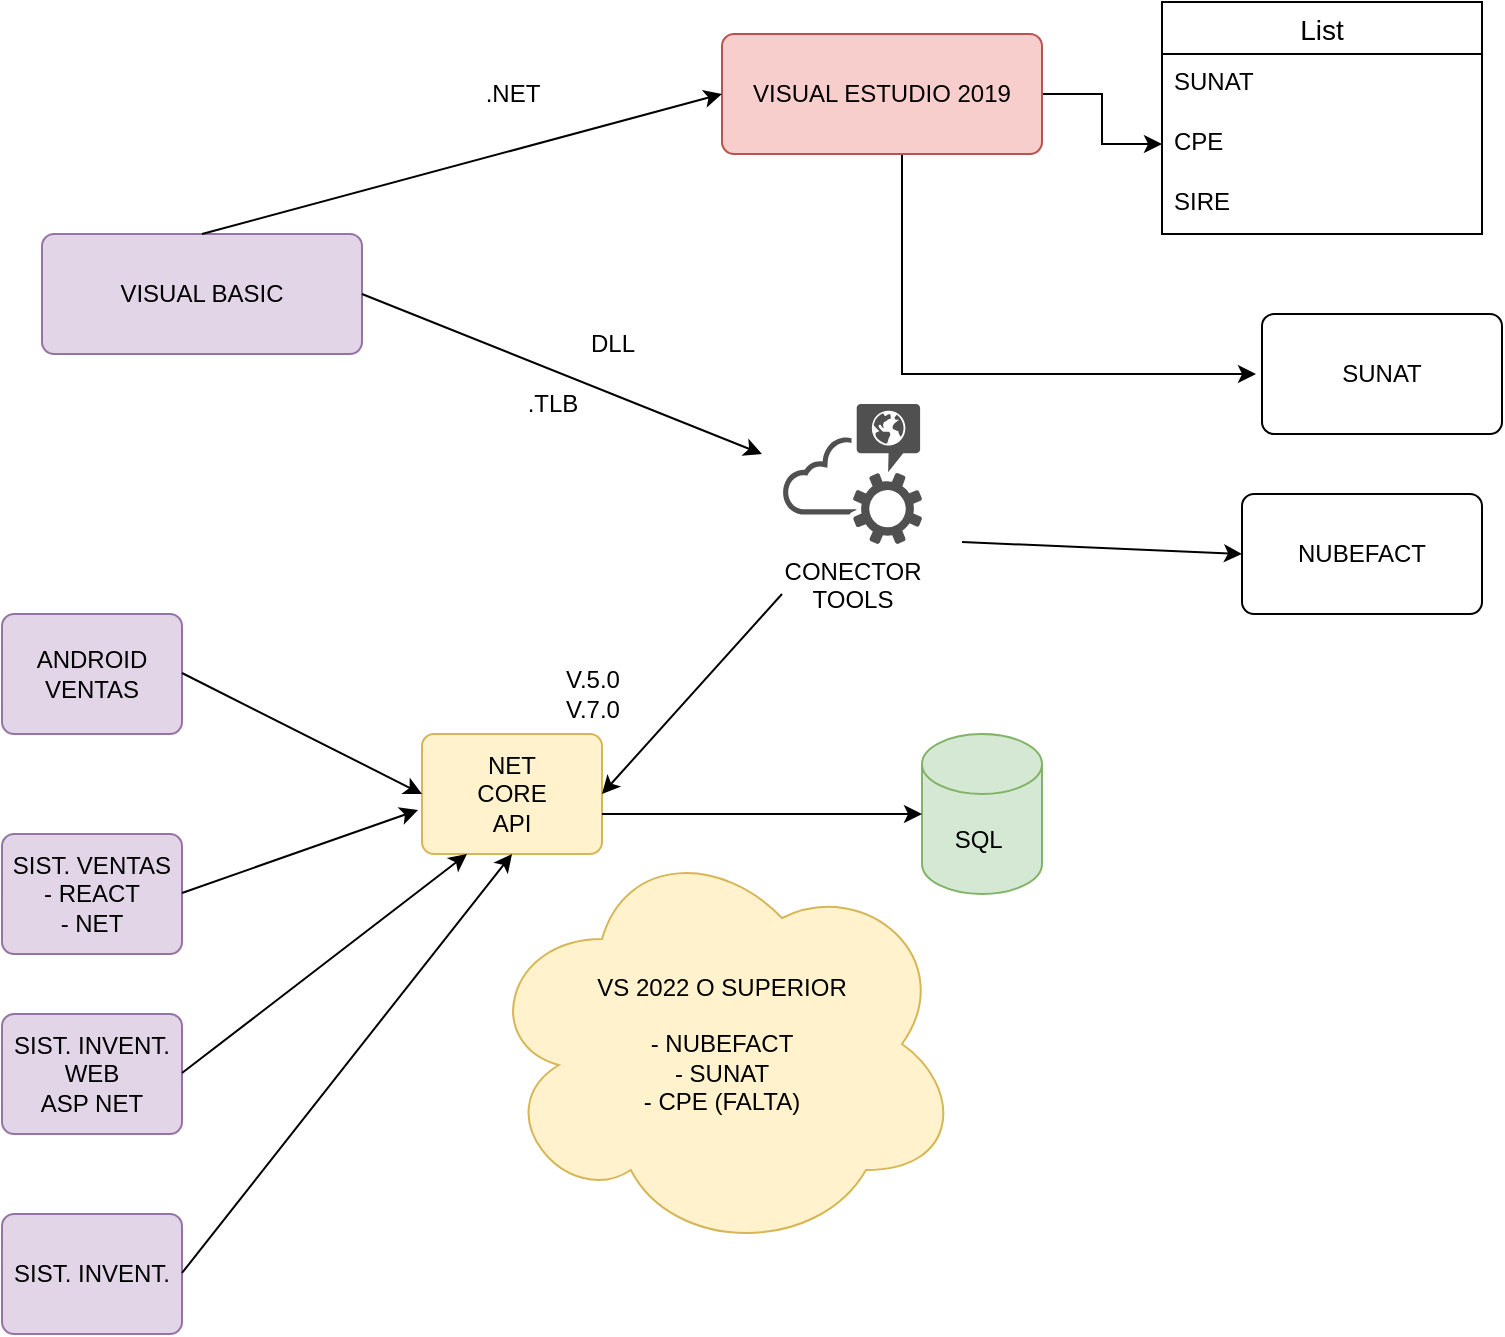 <mxfile version="22.0.3" type="device">
  <diagram name="Página-1" id="rJE9hM9_0mmCCRsIHWBO">
    <mxGraphModel dx="864" dy="516" grid="1" gridSize="10" guides="1" tooltips="1" connect="1" arrows="1" fold="1" page="1" pageScale="1" pageWidth="827" pageHeight="1169" math="0" shadow="0">
      <root>
        <mxCell id="0" />
        <mxCell id="1" parent="0" />
        <mxCell id="ySV2w_Ocx4xFf1f9Jq5G-1" value="SQL&amp;nbsp;" style="shape=cylinder3;whiteSpace=wrap;html=1;boundedLbl=1;backgroundOutline=1;size=15;fillColor=#d5e8d4;strokeColor=#82b366;" parent="1" vertex="1">
          <mxGeometry x="500" y="380" width="60" height="80" as="geometry" />
        </mxCell>
        <mxCell id="46Nfbtz4ScoCF9UXXQHK-2" value="VISUAL BASIC" style="rounded=1;arcSize=10;whiteSpace=wrap;html=1;align=center;fillColor=#e1d5e7;strokeColor=#9673a6;" parent="1" vertex="1">
          <mxGeometry x="60" y="130" width="160" height="60" as="geometry" />
        </mxCell>
        <mxCell id="46Nfbtz4ScoCF9UXXQHK-10" value="" style="edgeStyle=orthogonalEdgeStyle;rounded=0;orthogonalLoop=1;jettySize=auto;html=1;" parent="1" source="46Nfbtz4ScoCF9UXXQHK-3" target="46Nfbtz4ScoCF9UXXQHK-8" edge="1">
          <mxGeometry relative="1" as="geometry" />
        </mxCell>
        <mxCell id="46Nfbtz4ScoCF9UXXQHK-12" value="" style="edgeStyle=orthogonalEdgeStyle;rounded=0;orthogonalLoop=1;jettySize=auto;html=1;" parent="1" edge="1">
          <mxGeometry relative="1" as="geometry">
            <mxPoint x="490" y="60" as="sourcePoint" />
            <mxPoint x="667" y="200" as="targetPoint" />
            <Array as="points">
              <mxPoint x="490" y="200" />
            </Array>
          </mxGeometry>
        </mxCell>
        <mxCell id="46Nfbtz4ScoCF9UXXQHK-3" value="VISUAL ESTUDIO 2019" style="rounded=1;arcSize=10;whiteSpace=wrap;html=1;align=center;fillColor=#f8cecc;strokeColor=#b85450;" parent="1" vertex="1">
          <mxGeometry x="400" y="30" width="160" height="60" as="geometry" />
        </mxCell>
        <mxCell id="46Nfbtz4ScoCF9UXXQHK-6" value="List" style="swimlane;fontStyle=0;childLayout=stackLayout;horizontal=1;startSize=26;horizontalStack=0;resizeParent=1;resizeParentMax=0;resizeLast=0;collapsible=1;marginBottom=0;align=center;fontSize=14;" parent="1" vertex="1">
          <mxGeometry x="620" y="14" width="160" height="116" as="geometry">
            <mxRectangle x="640" y="30" width="60" height="30" as="alternateBounds" />
          </mxGeometry>
        </mxCell>
        <mxCell id="46Nfbtz4ScoCF9UXXQHK-7" value="SUNAT" style="text;strokeColor=none;fillColor=none;spacingLeft=4;spacingRight=4;overflow=hidden;rotatable=0;points=[[0,0.5],[1,0.5]];portConstraint=eastwest;fontSize=12;whiteSpace=wrap;html=1;" parent="46Nfbtz4ScoCF9UXXQHK-6" vertex="1">
          <mxGeometry y="26" width="160" height="30" as="geometry" />
        </mxCell>
        <mxCell id="46Nfbtz4ScoCF9UXXQHK-8" value="CPE" style="text;strokeColor=none;fillColor=none;spacingLeft=4;spacingRight=4;overflow=hidden;rotatable=0;points=[[0,0.5],[1,0.5]];portConstraint=eastwest;fontSize=12;whiteSpace=wrap;html=1;" parent="46Nfbtz4ScoCF9UXXQHK-6" vertex="1">
          <mxGeometry y="56" width="160" height="30" as="geometry" />
        </mxCell>
        <mxCell id="46Nfbtz4ScoCF9UXXQHK-9" value="SIRE" style="text;strokeColor=none;fillColor=none;spacingLeft=4;spacingRight=4;overflow=hidden;rotatable=0;points=[[0,0.5],[1,0.5]];portConstraint=eastwest;fontSize=12;whiteSpace=wrap;html=1;" parent="46Nfbtz4ScoCF9UXXQHK-6" vertex="1">
          <mxGeometry y="86" width="160" height="30" as="geometry" />
        </mxCell>
        <mxCell id="46Nfbtz4ScoCF9UXXQHK-11" value="SUNAT" style="whiteSpace=wrap;html=1;rounded=1;arcSize=10;" parent="1" vertex="1">
          <mxGeometry x="670" y="170" width="120" height="60" as="geometry" />
        </mxCell>
        <mxCell id="iKKEj0ru3nS35ErIRS3x-1" value="" style="edgeStyle=none;orthogonalLoop=1;jettySize=auto;html=1;rounded=0;entryX=0;entryY=0.5;entryDx=0;entryDy=0;exitX=0.5;exitY=0;exitDx=0;exitDy=0;" edge="1" parent="1" source="46Nfbtz4ScoCF9UXXQHK-2" target="46Nfbtz4ScoCF9UXXQHK-3">
          <mxGeometry width="100" relative="1" as="geometry">
            <mxPoint x="320" y="190" as="sourcePoint" />
            <mxPoint x="420" y="190" as="targetPoint" />
            <Array as="points" />
          </mxGeometry>
        </mxCell>
        <mxCell id="iKKEj0ru3nS35ErIRS3x-2" value="CONECTOR&lt;br&gt;TOOLS" style="sketch=0;pointerEvents=1;shadow=0;dashed=0;html=1;strokeColor=none;fillColor=#505050;labelPosition=center;verticalLabelPosition=bottom;outlineConnect=0;verticalAlign=top;align=center;shape=mxgraph.office.clouds.public_im_cloud_service;" vertex="1" parent="1">
          <mxGeometry x="430" y="215" width="70" height="70" as="geometry" />
        </mxCell>
        <mxCell id="iKKEj0ru3nS35ErIRS3x-3" value=".NET" style="text;html=1;align=center;verticalAlign=middle;resizable=0;points=[];autosize=1;strokeColor=none;fillColor=none;" vertex="1" parent="1">
          <mxGeometry x="270" y="45" width="50" height="30" as="geometry" />
        </mxCell>
        <mxCell id="iKKEj0ru3nS35ErIRS3x-4" value="" style="edgeStyle=none;orthogonalLoop=1;jettySize=auto;html=1;rounded=0;exitX=1;exitY=0.5;exitDx=0;exitDy=0;" edge="1" parent="1" source="46Nfbtz4ScoCF9UXXQHK-2">
          <mxGeometry width="100" relative="1" as="geometry">
            <mxPoint x="240" y="210" as="sourcePoint" />
            <mxPoint x="420" y="240" as="targetPoint" />
            <Array as="points" />
          </mxGeometry>
        </mxCell>
        <mxCell id="iKKEj0ru3nS35ErIRS3x-5" value="DLL" style="text;html=1;align=center;verticalAlign=middle;resizable=0;points=[];autosize=1;strokeColor=none;fillColor=none;" vertex="1" parent="1">
          <mxGeometry x="320" y="170" width="50" height="30" as="geometry" />
        </mxCell>
        <mxCell id="iKKEj0ru3nS35ErIRS3x-6" value=".TLB" style="text;html=1;align=center;verticalAlign=middle;resizable=0;points=[];autosize=1;strokeColor=none;fillColor=none;" vertex="1" parent="1">
          <mxGeometry x="290" y="200" width="50" height="30" as="geometry" />
        </mxCell>
        <mxCell id="iKKEj0ru3nS35ErIRS3x-8" value="NUBEFACT" style="whiteSpace=wrap;html=1;rounded=1;arcSize=10;" vertex="1" parent="1">
          <mxGeometry x="660" y="260" width="120" height="60" as="geometry" />
        </mxCell>
        <mxCell id="iKKEj0ru3nS35ErIRS3x-9" value="" style="edgeStyle=none;orthogonalLoop=1;jettySize=auto;html=1;rounded=0;entryX=0;entryY=0.5;entryDx=0;entryDy=0;" edge="1" parent="1" target="iKKEj0ru3nS35ErIRS3x-8">
          <mxGeometry width="100" relative="1" as="geometry">
            <mxPoint x="520" y="284" as="sourcePoint" />
            <mxPoint x="620" y="284" as="targetPoint" />
            <Array as="points" />
          </mxGeometry>
        </mxCell>
        <mxCell id="iKKEj0ru3nS35ErIRS3x-10" value="NET&lt;br&gt;CORE&lt;br&gt;API" style="whiteSpace=wrap;html=1;rounded=1;arcSize=10;fillColor=#fff2cc;strokeColor=#d6b656;" vertex="1" parent="1">
          <mxGeometry x="250" y="380" width="90" height="60" as="geometry" />
        </mxCell>
        <mxCell id="iKKEj0ru3nS35ErIRS3x-11" value="V.5.0&lt;br&gt;V.7.0" style="text;html=1;align=center;verticalAlign=middle;resizable=0;points=[];autosize=1;strokeColor=none;fillColor=none;" vertex="1" parent="1">
          <mxGeometry x="310" y="340" width="50" height="40" as="geometry" />
        </mxCell>
        <mxCell id="iKKEj0ru3nS35ErIRS3x-12" value="" style="edgeStyle=none;orthogonalLoop=1;jettySize=auto;html=1;rounded=0;entryX=1;entryY=0.5;entryDx=0;entryDy=0;" edge="1" parent="1" target="iKKEj0ru3nS35ErIRS3x-10">
          <mxGeometry width="100" relative="1" as="geometry">
            <mxPoint x="430" y="310" as="sourcePoint" />
            <mxPoint x="530" y="360" as="targetPoint" />
            <Array as="points" />
          </mxGeometry>
        </mxCell>
        <mxCell id="iKKEj0ru3nS35ErIRS3x-13" value="ANDROID VENTAS" style="whiteSpace=wrap;html=1;rounded=1;arcSize=10;fillColor=#e1d5e7;strokeColor=#9673a6;" vertex="1" parent="1">
          <mxGeometry x="40" y="320" width="90" height="60" as="geometry" />
        </mxCell>
        <mxCell id="iKKEj0ru3nS35ErIRS3x-15" value="SIST. VENTAS&lt;br&gt;- REACT&lt;br&gt;- NET" style="whiteSpace=wrap;html=1;rounded=1;arcSize=10;fillColor=#e1d5e7;strokeColor=#9673a6;" vertex="1" parent="1">
          <mxGeometry x="40" y="430" width="90" height="60" as="geometry" />
        </mxCell>
        <mxCell id="iKKEj0ru3nS35ErIRS3x-16" value="SIST. INVENT.&lt;br&gt;WEB&lt;br&gt;ASP NET" style="whiteSpace=wrap;html=1;rounded=1;arcSize=10;fillColor=#e1d5e7;strokeColor=#9673a6;" vertex="1" parent="1">
          <mxGeometry x="40" y="520" width="90" height="60" as="geometry" />
        </mxCell>
        <mxCell id="iKKEj0ru3nS35ErIRS3x-17" value="SIST. INVENT.&lt;br&gt;" style="whiteSpace=wrap;html=1;rounded=1;arcSize=10;fillColor=#e1d5e7;strokeColor=#9673a6;" vertex="1" parent="1">
          <mxGeometry x="40" y="620" width="90" height="60" as="geometry" />
        </mxCell>
        <mxCell id="iKKEj0ru3nS35ErIRS3x-18" value="" style="edgeStyle=none;orthogonalLoop=1;jettySize=auto;html=1;rounded=0;entryX=0;entryY=0.5;entryDx=0;entryDy=0;" edge="1" parent="1" target="iKKEj0ru3nS35ErIRS3x-10">
          <mxGeometry width="100" relative="1" as="geometry">
            <mxPoint x="130" y="349.5" as="sourcePoint" />
            <mxPoint x="230" y="349.5" as="targetPoint" />
            <Array as="points" />
          </mxGeometry>
        </mxCell>
        <mxCell id="iKKEj0ru3nS35ErIRS3x-19" value="" style="edgeStyle=none;orthogonalLoop=1;jettySize=auto;html=1;rounded=0;entryX=-0.022;entryY=0.633;entryDx=0;entryDy=0;entryPerimeter=0;" edge="1" parent="1" target="iKKEj0ru3nS35ErIRS3x-10">
          <mxGeometry width="100" relative="1" as="geometry">
            <mxPoint x="130" y="459.5" as="sourcePoint" />
            <mxPoint x="230" y="459.5" as="targetPoint" />
            <Array as="points" />
          </mxGeometry>
        </mxCell>
        <mxCell id="iKKEj0ru3nS35ErIRS3x-20" value="" style="edgeStyle=none;orthogonalLoop=1;jettySize=auto;html=1;rounded=0;entryX=0.25;entryY=1;entryDx=0;entryDy=0;" edge="1" parent="1" target="iKKEj0ru3nS35ErIRS3x-10">
          <mxGeometry width="100" relative="1" as="geometry">
            <mxPoint x="130" y="549.5" as="sourcePoint" />
            <mxPoint x="230" y="549.5" as="targetPoint" />
            <Array as="points" />
          </mxGeometry>
        </mxCell>
        <mxCell id="iKKEj0ru3nS35ErIRS3x-21" value="" style="edgeStyle=none;orthogonalLoop=1;jettySize=auto;html=1;rounded=0;entryX=0.5;entryY=1;entryDx=0;entryDy=0;" edge="1" parent="1" target="iKKEj0ru3nS35ErIRS3x-10">
          <mxGeometry width="100" relative="1" as="geometry">
            <mxPoint x="130" y="649.5" as="sourcePoint" />
            <mxPoint x="230" y="649.5" as="targetPoint" />
            <Array as="points" />
          </mxGeometry>
        </mxCell>
        <mxCell id="iKKEj0ru3nS35ErIRS3x-22" value="" style="edgeStyle=none;orthogonalLoop=1;jettySize=auto;html=1;rounded=0;entryX=0;entryY=0.5;entryDx=0;entryDy=0;entryPerimeter=0;" edge="1" parent="1" target="ySV2w_Ocx4xFf1f9Jq5G-1">
          <mxGeometry width="100" relative="1" as="geometry">
            <mxPoint x="340" y="420" as="sourcePoint" />
            <mxPoint x="440" y="420" as="targetPoint" />
            <Array as="points" />
          </mxGeometry>
        </mxCell>
        <mxCell id="iKKEj0ru3nS35ErIRS3x-23" value="VS 2022 O SUPERIOR&lt;br&gt;&lt;br&gt;- NUBEFACT&lt;br&gt;- SUNAT&lt;br&gt;- CPE (FALTA)" style="ellipse;shape=cloud;whiteSpace=wrap;html=1;fillColor=#fff2cc;strokeColor=#d6b656;" vertex="1" parent="1">
          <mxGeometry x="280" y="430" width="240" height="210" as="geometry" />
        </mxCell>
      </root>
    </mxGraphModel>
  </diagram>
</mxfile>
